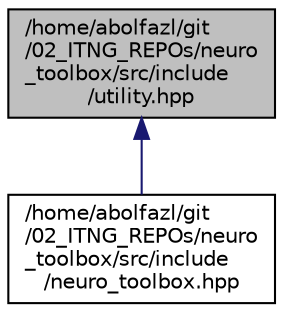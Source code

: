 digraph "/home/abolfazl/git/02_ITNG_REPOs/neuro_toolbox/src/include/utility.hpp"
{
  edge [fontname="Helvetica",fontsize="10",labelfontname="Helvetica",labelfontsize="10"];
  node [fontname="Helvetica",fontsize="10",shape=record];
  Node14 [label="/home/abolfazl/git\l/02_ITNG_REPOs/neuro\l_toolbox/src/include\l/utility.hpp",height=0.2,width=0.4,color="black", fillcolor="grey75", style="filled", fontcolor="black"];
  Node14 -> Node15 [dir="back",color="midnightblue",fontsize="10",style="solid",fontname="Helvetica"];
  Node15 [label="/home/abolfazl/git\l/02_ITNG_REPOs/neuro\l_toolbox/src/include\l/neuro_toolbox.hpp",height=0.2,width=0.4,color="black", fillcolor="white", style="filled",URL="$neuro__toolbox_8hpp.html"];
}

